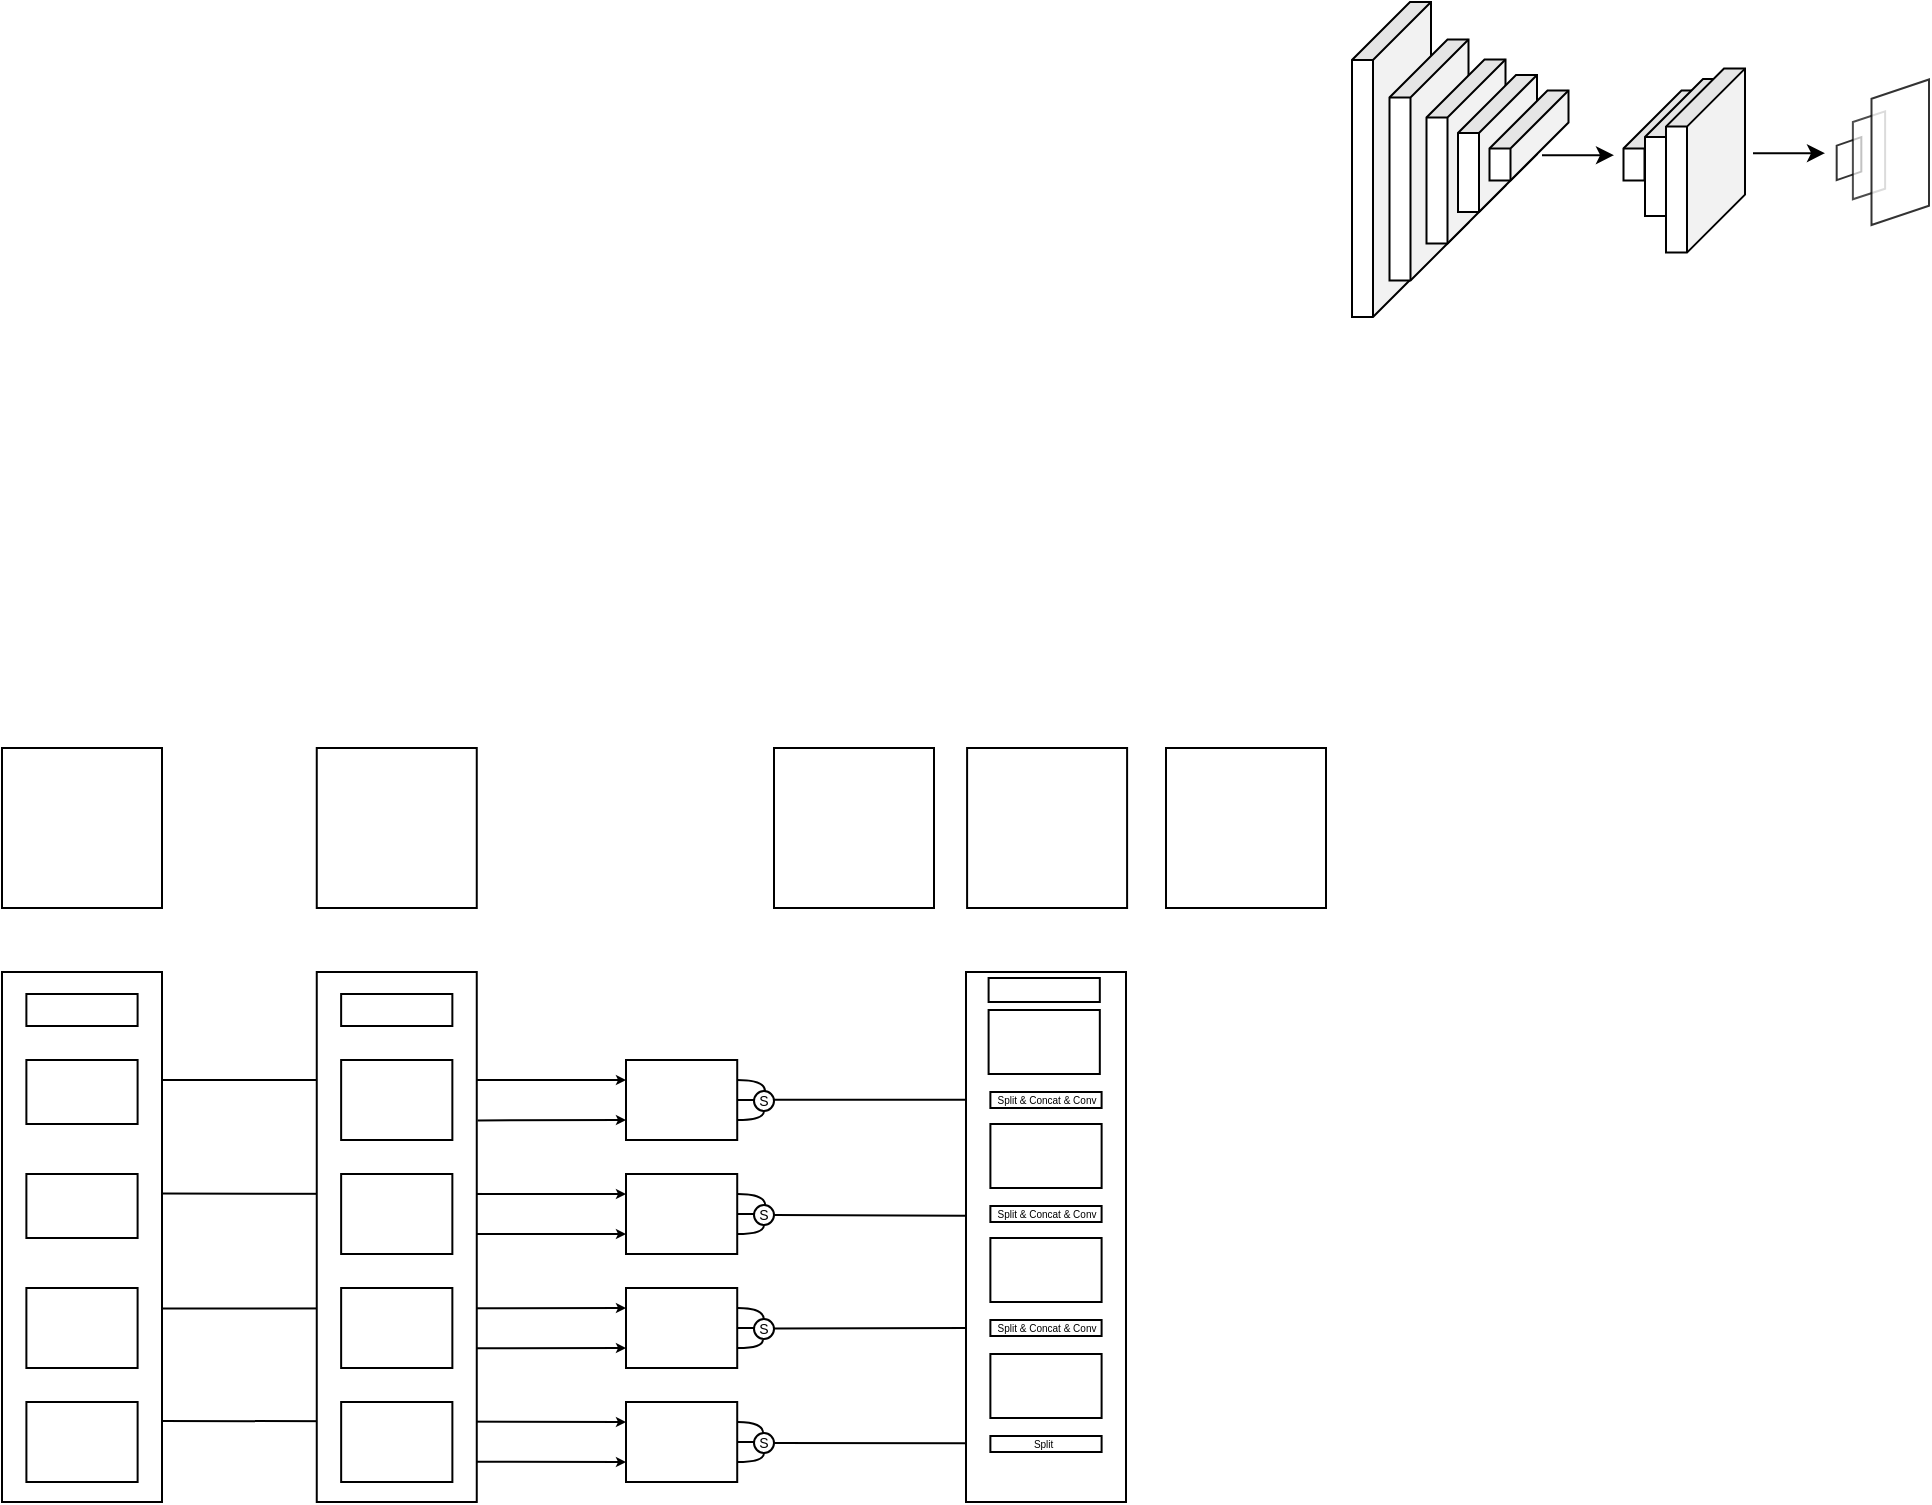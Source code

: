 <mxfile version="24.8.3">
  <diagram name="第 1 页" id="Jaq1JRCkrECC7zMK7oo5">
    <mxGraphModel dx="1916" dy="543" grid="1" gridSize="10" guides="1" tooltips="1" connect="1" arrows="1" fold="1" page="1" pageScale="1" pageWidth="827" pageHeight="1169" background="none" math="0" shadow="0">
      <root>
        <mxCell id="0" />
        <mxCell id="1" parent="0" />
        <mxCell id="ckDsBdBry1wg4cDhe6d8-78" value="" style="endArrow=classic;html=1;rounded=0;endSize=2;entryX=0;entryY=0.25;entryDx=0;entryDy=0;exitX=1.006;exitY=0.635;exitDx=0;exitDy=0;exitPerimeter=0;" edge="1" parent="1" source="ckDsBdBry1wg4cDhe6d8-23" target="ckDsBdBry1wg4cDhe6d8-30">
          <mxGeometry width="50" height="50" relative="1" as="geometry">
            <mxPoint x="-290" y="1568" as="sourcePoint" />
            <mxPoint x="30" y="1570" as="targetPoint" />
          </mxGeometry>
        </mxCell>
        <mxCell id="ckDsBdBry1wg4cDhe6d8-80" value="" style="endArrow=classic;html=1;rounded=0;endSize=2;entryX=0;entryY=0.25;entryDx=0;entryDy=0;exitX=1.004;exitY=0.847;exitDx=0;exitDy=0;exitPerimeter=0;" edge="1" parent="1" source="ckDsBdBry1wg4cDhe6d8-23" target="ckDsBdBry1wg4cDhe6d8-43">
          <mxGeometry width="50" height="50" relative="1" as="geometry">
            <mxPoint x="-290" y="1625" as="sourcePoint" />
            <mxPoint x="52.2" y="1634.86" as="targetPoint" />
          </mxGeometry>
        </mxCell>
        <mxCell id="ckDsBdBry1wg4cDhe6d8-77" value="" style="endArrow=classic;html=1;rounded=0;exitX=1;exitY=0.75;exitDx=0;exitDy=0;curved=0;strokeColor=default;strokeWidth=1;jumpStyle=none;endSize=2;entryX=0;entryY=0.75;entryDx=0;entryDy=0;" edge="1" parent="1" source="ckDsBdBry1wg4cDhe6d8-29" target="ckDsBdBry1wg4cDhe6d8-40">
          <mxGeometry width="50" height="50" relative="1" as="geometry">
            <mxPoint x="-134.62" y="1532.43" as="sourcePoint" />
            <mxPoint x="-25.62" y="1530" as="targetPoint" />
          </mxGeometry>
        </mxCell>
        <mxCell id="ckDsBdBry1wg4cDhe6d8-76" value="" style="endArrow=classic;html=1;rounded=0;endSize=2;entryX=0;entryY=0.25;entryDx=0;entryDy=0;exitX=0.999;exitY=0.418;exitDx=0;exitDy=0;exitPerimeter=0;" edge="1" parent="1" source="ckDsBdBry1wg4cDhe6d8-23" target="ckDsBdBry1wg4cDhe6d8-40">
          <mxGeometry width="50" height="50" relative="1" as="geometry">
            <mxPoint x="-290" y="1511" as="sourcePoint" />
            <mxPoint x="30" y="1510" as="targetPoint" />
          </mxGeometry>
        </mxCell>
        <mxCell id="ckDsBdBry1wg4cDhe6d8-48" value="" style="endArrow=classic;html=1;rounded=0;exitX=1;exitY=0.25;exitDx=0;exitDy=0;entryX=0;entryY=0.25;entryDx=0;entryDy=0;endSize=2;" edge="1" parent="1" target="ckDsBdBry1wg4cDhe6d8-39">
          <mxGeometry width="50" height="50" relative="1" as="geometry">
            <mxPoint x="-359.81" y="1454" as="sourcePoint" />
            <mxPoint x="-15.61" y="1454" as="targetPoint" />
          </mxGeometry>
        </mxCell>
        <mxCell id="ckDsBdBry1wg4cDhe6d8-1" value="" style="shape=cube;whiteSpace=wrap;html=1;boundedLbl=1;backgroundOutline=1;darkOpacity=0.05;darkOpacity2=0.1;size=29;rotation=90;" vertex="1" parent="1">
          <mxGeometry x="244" y="974" width="157.5" height="39.5" as="geometry" />
        </mxCell>
        <mxCell id="ckDsBdBry1wg4cDhe6d8-2" value="" style="shape=cube;whiteSpace=wrap;html=1;boundedLbl=1;backgroundOutline=1;darkOpacity=0.05;darkOpacity2=0.1;size=29;rotation=90;" vertex="1" parent="1">
          <mxGeometry x="281.25" y="974.25" width="120.5" height="39.5" as="geometry" />
        </mxCell>
        <mxCell id="ckDsBdBry1wg4cDhe6d8-3" value="" style="shape=cube;whiteSpace=wrap;html=1;boundedLbl=1;backgroundOutline=1;darkOpacity=0.05;darkOpacity2=0.1;size=29;rotation=90;" vertex="1" parent="1">
          <mxGeometry x="314" y="970" width="92" height="39.5" as="geometry" />
        </mxCell>
        <mxCell id="ckDsBdBry1wg4cDhe6d8-4" value="" style="shape=cube;whiteSpace=wrap;html=1;boundedLbl=1;backgroundOutline=1;darkOpacity=0.05;darkOpacity2=0.1;size=29;rotation=90;" vertex="1" parent="1">
          <mxGeometry x="341.5" y="966" width="68.5" height="39.5" as="geometry" />
        </mxCell>
        <mxCell id="ckDsBdBry1wg4cDhe6d8-5" value="" style="shape=cube;whiteSpace=wrap;html=1;boundedLbl=1;backgroundOutline=1;darkOpacity=0.05;darkOpacity2=0.1;size=29;rotation=90;" vertex="1" parent="1">
          <mxGeometry x="369" y="962" width="45" height="39.5" as="geometry" />
        </mxCell>
        <mxCell id="ckDsBdBry1wg4cDhe6d8-6" value="" style="shape=cube;whiteSpace=wrap;html=1;boundedLbl=1;backgroundOutline=1;darkOpacity=0.05;darkOpacity2=0.1;size=29;rotation=90;" vertex="1" parent="1">
          <mxGeometry x="436" y="962" width="45" height="39.5" as="geometry" />
        </mxCell>
        <mxCell id="ckDsBdBry1wg4cDhe6d8-7" value="" style="shape=cube;whiteSpace=wrap;html=1;boundedLbl=1;backgroundOutline=1;darkOpacity=0.05;darkOpacity2=0.1;size=29;rotation=90;" vertex="1" parent="1">
          <mxGeometry x="435" y="968" width="68.5" height="39.5" as="geometry" />
        </mxCell>
        <mxCell id="ckDsBdBry1wg4cDhe6d8-8" value="" style="shape=cube;whiteSpace=wrap;html=1;boundedLbl=1;backgroundOutline=1;darkOpacity=0.05;darkOpacity2=0.1;size=29;rotation=90;" vertex="1" parent="1">
          <mxGeometry x="446.5" y="967" width="68.5" height="37.5" as="geometry" />
        </mxCell>
        <mxCell id="ckDsBdBry1wg4cDhe6d8-9" value="" style="shape=cube;whiteSpace=wrap;html=1;boundedLbl=1;backgroundOutline=1;darkOpacity=0.05;darkOpacity2=0.1;size=29;rotation=90;" vertex="1" parent="1">
          <mxGeometry x="433.75" y="974.55" width="92" height="39.5" as="geometry" />
        </mxCell>
        <mxCell id="ckDsBdBry1wg4cDhe6d8-10" value="" style="endArrow=classic;html=1;rounded=0;" edge="1" parent="1">
          <mxGeometry width="50" height="50" relative="1" as="geometry">
            <mxPoint x="398" y="991.58" as="sourcePoint" />
            <mxPoint x="434" y="991.58" as="targetPoint" />
          </mxGeometry>
        </mxCell>
        <mxCell id="ckDsBdBry1wg4cDhe6d8-11" value="" style="endArrow=classic;html=1;rounded=0;" edge="1" parent="1">
          <mxGeometry width="50" height="50" relative="1" as="geometry">
            <mxPoint x="503.5" y="990.58" as="sourcePoint" />
            <mxPoint x="539.5" y="990.58" as="targetPoint" />
          </mxGeometry>
        </mxCell>
        <mxCell id="ckDsBdBry1wg4cDhe6d8-12" value="" style="shape=parallelogram;perimeter=parallelogramPerimeter;whiteSpace=wrap;html=1;fixedSize=1;rotation=90;flipH=1;size=4.25;opacity=80;" vertex="1" parent="1">
          <mxGeometry x="540.75" y="987.14" width="21.5" height="12.32" as="geometry" />
        </mxCell>
        <mxCell id="ckDsBdBry1wg4cDhe6d8-13" value="" style="shape=parallelogram;perimeter=parallelogramPerimeter;whiteSpace=wrap;html=1;fixedSize=1;rotation=90;flipH=1;size=5.317;textOpacity=10;opacity=70;" vertex="1" parent="1">
          <mxGeometry x="539.5" y="983.59" width="44" height="16.12" as="geometry" />
        </mxCell>
        <mxCell id="ckDsBdBry1wg4cDhe6d8-14" value="" style="shape=parallelogram;perimeter=parallelogramPerimeter;whiteSpace=wrap;html=1;fixedSize=1;rotation=90;flipH=1;size=9.625;textOpacity=0;opacity=80;" vertex="1" parent="1">
          <mxGeometry x="540.75" y="975.75" width="72.75" height="28.75" as="geometry" />
        </mxCell>
        <mxCell id="ckDsBdBry1wg4cDhe6d8-15" value="" style="whiteSpace=wrap;html=1;aspect=fixed;" vertex="1" parent="1">
          <mxGeometry x="-372" y="1288" width="80" height="80" as="geometry" />
        </mxCell>
        <mxCell id="ckDsBdBry1wg4cDhe6d8-16" value="" style="whiteSpace=wrap;html=1;aspect=fixed;" vertex="1" parent="1">
          <mxGeometry x="-214.62" y="1288" width="80" height="80" as="geometry" />
        </mxCell>
        <mxCell id="ckDsBdBry1wg4cDhe6d8-105" style="edgeStyle=orthogonalEdgeStyle;curved=1;rounded=0;orthogonalLoop=1;jettySize=auto;html=1;exitX=1;exitY=0.5;exitDx=0;exitDy=0;entryX=0;entryY=0.5;entryDx=0;entryDy=0;endArrow=none;endFill=0;" edge="1" parent="1" source="ckDsBdBry1wg4cDhe6d8-39" target="ckDsBdBry1wg4cDhe6d8-85">
          <mxGeometry relative="1" as="geometry" />
        </mxCell>
        <mxCell id="ckDsBdBry1wg4cDhe6d8-108" style="edgeStyle=orthogonalEdgeStyle;curved=1;rounded=0;orthogonalLoop=1;jettySize=auto;html=1;exitX=1;exitY=0.75;exitDx=0;exitDy=0;endArrow=none;endFill=0;entryX=0.5;entryY=1;entryDx=0;entryDy=0;" edge="1" parent="1" source="ckDsBdBry1wg4cDhe6d8-39" target="ckDsBdBry1wg4cDhe6d8-83">
          <mxGeometry relative="1" as="geometry">
            <mxPoint x="10" y="1480" as="targetPoint" />
          </mxGeometry>
        </mxCell>
        <mxCell id="ckDsBdBry1wg4cDhe6d8-39" value="" style="rounded=0;whiteSpace=wrap;html=1;" vertex="1" parent="1">
          <mxGeometry x="-60.0" y="1444" width="55.61" height="40" as="geometry" />
        </mxCell>
        <mxCell id="ckDsBdBry1wg4cDhe6d8-40" value="" style="rounded=0;whiteSpace=wrap;html=1;" vertex="1" parent="1">
          <mxGeometry x="-60.0" y="1501" width="55.61" height="40" as="geometry" />
        </mxCell>
        <mxCell id="ckDsBdBry1wg4cDhe6d8-26" value="" style="rounded=0;whiteSpace=wrap;html=1;" vertex="1" parent="1">
          <mxGeometry x="-214.62" y="1400" width="80" height="265" as="geometry" />
        </mxCell>
        <mxCell id="ckDsBdBry1wg4cDhe6d8-27" value="" style="rounded=0;whiteSpace=wrap;html=1;" vertex="1" parent="1">
          <mxGeometry x="-202.43" y="1411" width="55.61" height="16" as="geometry" />
        </mxCell>
        <mxCell id="ckDsBdBry1wg4cDhe6d8-28" value="" style="rounded=0;whiteSpace=wrap;html=1;" vertex="1" parent="1">
          <mxGeometry x="-202.43" y="1444" width="55.61" height="40" as="geometry" />
        </mxCell>
        <mxCell id="ckDsBdBry1wg4cDhe6d8-29" value="" style="rounded=0;whiteSpace=wrap;html=1;" vertex="1" parent="1">
          <mxGeometry x="-202.43" y="1501" width="55.61" height="40" as="geometry" />
        </mxCell>
        <mxCell id="ckDsBdBry1wg4cDhe6d8-30" value="" style="rounded=0;whiteSpace=wrap;html=1;" vertex="1" parent="1">
          <mxGeometry x="-60.0" y="1558" width="55.61" height="40" as="geometry" />
        </mxCell>
        <mxCell id="ckDsBdBry1wg4cDhe6d8-31" value="" style="rounded=0;whiteSpace=wrap;html=1;" vertex="1" parent="1">
          <mxGeometry x="-202.42" y="1615" width="55.61" height="40" as="geometry" />
        </mxCell>
        <mxCell id="ckDsBdBry1wg4cDhe6d8-42" value="" style="rounded=0;whiteSpace=wrap;html=1;" vertex="1" parent="1">
          <mxGeometry x="-202.43" y="1558" width="55.61" height="40" as="geometry" />
        </mxCell>
        <mxCell id="ckDsBdBry1wg4cDhe6d8-23" value="" style="rounded=0;whiteSpace=wrap;html=1;" vertex="1" parent="1">
          <mxGeometry x="-372" y="1400" width="80" height="265" as="geometry" />
        </mxCell>
        <mxCell id="ckDsBdBry1wg4cDhe6d8-17" value="" style="rounded=0;whiteSpace=wrap;html=1;" vertex="1" parent="1">
          <mxGeometry x="-359.81" y="1411" width="55.61" height="16" as="geometry" />
        </mxCell>
        <mxCell id="ckDsBdBry1wg4cDhe6d8-18" value="" style="rounded=0;whiteSpace=wrap;html=1;strokeColor=default;align=center;verticalAlign=middle;fontFamily=Helvetica;fontSize=12;fontColor=default;fillColor=default;" vertex="1" parent="1">
          <mxGeometry x="-359.81" y="1444" width="55.61" height="32" as="geometry" />
        </mxCell>
        <mxCell id="ckDsBdBry1wg4cDhe6d8-19" value="" style="rounded=0;whiteSpace=wrap;html=1;" vertex="1" parent="1">
          <mxGeometry x="-359.81" y="1501" width="55.61" height="32" as="geometry" />
        </mxCell>
        <mxCell id="ckDsBdBry1wg4cDhe6d8-20" value="" style="rounded=0;whiteSpace=wrap;html=1;" vertex="1" parent="1">
          <mxGeometry x="-359.81" y="1558" width="55.61" height="40" as="geometry" />
        </mxCell>
        <mxCell id="ckDsBdBry1wg4cDhe6d8-21" value="" style="rounded=0;whiteSpace=wrap;html=1;" vertex="1" parent="1">
          <mxGeometry x="-359.8" y="1615" width="55.61" height="40" as="geometry" />
        </mxCell>
        <mxCell id="ckDsBdBry1wg4cDhe6d8-43" value="" style="rounded=0;whiteSpace=wrap;html=1;" vertex="1" parent="1">
          <mxGeometry x="-60.0" y="1615" width="55.61" height="40" as="geometry" />
        </mxCell>
        <mxCell id="ckDsBdBry1wg4cDhe6d8-49" value="" style="endArrow=classic;html=1;rounded=0;entryX=0;entryY=0.75;entryDx=0;entryDy=0;exitX=1.005;exitY=0.28;exitDx=0;exitDy=0;exitPerimeter=0;curved=0;strokeColor=default;strokeWidth=1;jumpStyle=none;endSize=2;" edge="1" parent="1" source="ckDsBdBry1wg4cDhe6d8-26" target="ckDsBdBry1wg4cDhe6d8-39">
          <mxGeometry width="50" height="50" relative="1" as="geometry">
            <mxPoint x="-135.62" y="1474" as="sourcePoint" />
            <mxPoint x="-42.52" y="1510" as="targetPoint" />
          </mxGeometry>
        </mxCell>
        <mxCell id="ckDsBdBry1wg4cDhe6d8-79" value="" style="endArrow=classic;html=1;rounded=0;entryX=0;entryY=0.75;entryDx=0;entryDy=0;exitX=0.999;exitY=0.71;exitDx=0;exitDy=0;exitPerimeter=0;curved=0;strokeColor=default;strokeWidth=1;jumpStyle=none;endSize=2;" edge="1" parent="1" source="ckDsBdBry1wg4cDhe6d8-26" target="ckDsBdBry1wg4cDhe6d8-30">
          <mxGeometry width="50" height="50" relative="1" as="geometry">
            <mxPoint x="-134.62" y="1590" as="sourcePoint" />
            <mxPoint x="-15.62" y="1590" as="targetPoint" />
          </mxGeometry>
        </mxCell>
        <mxCell id="ckDsBdBry1wg4cDhe6d8-81" value="" style="endArrow=classic;html=1;rounded=0;endSize=2;entryX=0;entryY=0.75;entryDx=0;entryDy=0;exitX=1.001;exitY=0.924;exitDx=0;exitDy=0;exitPerimeter=0;" edge="1" parent="1" source="ckDsBdBry1wg4cDhe6d8-26" target="ckDsBdBry1wg4cDhe6d8-43">
          <mxGeometry width="50" height="50" relative="1" as="geometry">
            <mxPoint x="-125.62" y="1645" as="sourcePoint" />
            <mxPoint x="-43.62" y="1650" as="targetPoint" />
          </mxGeometry>
        </mxCell>
        <mxCell id="ckDsBdBry1wg4cDhe6d8-90" value="" style="group" vertex="1" connectable="0" parent="1">
          <mxGeometry x="4.0" y="1457" width="10" height="12.5" as="geometry" />
        </mxCell>
        <mxCell id="ckDsBdBry1wg4cDhe6d8-85" value="" style="ellipse;whiteSpace=wrap;html=1;aspect=fixed;" vertex="1" parent="ckDsBdBry1wg4cDhe6d8-90">
          <mxGeometry y="2.5" width="10" height="10" as="geometry" />
        </mxCell>
        <mxCell id="ckDsBdBry1wg4cDhe6d8-83" value="&lt;font style=&quot;font-size: 7px;&quot;&gt;S&lt;/font&gt;" style="text;html=1;align=center;verticalAlign=middle;whiteSpace=wrap;rounded=0;" vertex="1" parent="ckDsBdBry1wg4cDhe6d8-90">
          <mxGeometry x="1.88" width="6.25" height="12.5" as="geometry" />
        </mxCell>
        <mxCell id="ckDsBdBry1wg4cDhe6d8-130" style="edgeStyle=orthogonalEdgeStyle;curved=1;rounded=0;orthogonalLoop=1;jettySize=auto;html=1;exitX=1;exitY=0.25;exitDx=0;exitDy=0;endArrow=none;endFill=0;entryX=0.58;entryY=0.205;entryDx=0;entryDy=0;entryPerimeter=0;" edge="1" parent="1" source="ckDsBdBry1wg4cDhe6d8-39" target="ckDsBdBry1wg4cDhe6d8-83">
          <mxGeometry relative="1" as="geometry">
            <mxPoint x="20" y="1460" as="targetPoint" />
            <Array as="points">
              <mxPoint x="9" y="1454" />
            </Array>
          </mxGeometry>
        </mxCell>
        <mxCell id="ckDsBdBry1wg4cDhe6d8-117" style="edgeStyle=orthogonalEdgeStyle;curved=1;rounded=0;orthogonalLoop=1;jettySize=auto;html=1;exitX=1;exitY=0.5;exitDx=0;exitDy=0;entryX=0;entryY=0.5;entryDx=0;entryDy=0;endArrow=none;endFill=0;" edge="1" parent="1" target="ckDsBdBry1wg4cDhe6d8-120">
          <mxGeometry relative="1" as="geometry">
            <mxPoint x="-4" y="1521" as="sourcePoint" />
          </mxGeometry>
        </mxCell>
        <mxCell id="ckDsBdBry1wg4cDhe6d8-118" style="edgeStyle=orthogonalEdgeStyle;curved=1;rounded=0;orthogonalLoop=1;jettySize=auto;html=1;exitX=1;exitY=0.75;exitDx=0;exitDy=0;entryX=0.5;entryY=1;entryDx=0;entryDy=0;endArrow=none;endFill=0;" edge="1" parent="1" target="ckDsBdBry1wg4cDhe6d8-121">
          <mxGeometry relative="1" as="geometry">
            <mxPoint x="-4" y="1531" as="sourcePoint" />
          </mxGeometry>
        </mxCell>
        <mxCell id="ckDsBdBry1wg4cDhe6d8-119" value="" style="group" vertex="1" connectable="0" parent="1">
          <mxGeometry x="4.0" y="1514" width="10" height="12.5" as="geometry" />
        </mxCell>
        <mxCell id="ckDsBdBry1wg4cDhe6d8-120" value="" style="ellipse;whiteSpace=wrap;html=1;aspect=fixed;" vertex="1" parent="ckDsBdBry1wg4cDhe6d8-119">
          <mxGeometry y="2.5" width="10" height="10" as="geometry" />
        </mxCell>
        <mxCell id="ckDsBdBry1wg4cDhe6d8-121" value="&lt;font style=&quot;font-size: 7px;&quot;&gt;S&lt;/font&gt;" style="text;html=1;align=center;verticalAlign=middle;whiteSpace=wrap;rounded=0;" vertex="1" parent="ckDsBdBry1wg4cDhe6d8-119">
          <mxGeometry x="1.88" width="6.25" height="12.5" as="geometry" />
        </mxCell>
        <mxCell id="ckDsBdBry1wg4cDhe6d8-122" style="edgeStyle=orthogonalEdgeStyle;curved=1;rounded=0;orthogonalLoop=1;jettySize=auto;html=1;exitX=1;exitY=0.25;exitDx=0;exitDy=0;endArrow=none;endFill=0;entryX=0.598;entryY=0.222;entryDx=0;entryDy=0;entryPerimeter=0;" edge="1" parent="1" target="ckDsBdBry1wg4cDhe6d8-121">
          <mxGeometry relative="1" as="geometry">
            <mxPoint x="-4" y="1511" as="sourcePoint" />
            <mxPoint x="9" y="1517" as="targetPoint" />
            <Array as="points">
              <mxPoint x="10" y="1511" />
            </Array>
          </mxGeometry>
        </mxCell>
        <mxCell id="ckDsBdBry1wg4cDhe6d8-132" value="" style="group" vertex="1" connectable="0" parent="1">
          <mxGeometry x="-4" y="1568" width="18.0" height="20" as="geometry" />
        </mxCell>
        <mxCell id="ckDsBdBry1wg4cDhe6d8-124" style="edgeStyle=orthogonalEdgeStyle;curved=1;rounded=0;orthogonalLoop=1;jettySize=auto;html=1;exitX=1;exitY=0.5;exitDx=0;exitDy=0;entryX=0;entryY=0.5;entryDx=0;entryDy=0;endArrow=none;endFill=0;" edge="1" parent="ckDsBdBry1wg4cDhe6d8-132" target="ckDsBdBry1wg4cDhe6d8-127">
          <mxGeometry relative="1" as="geometry">
            <mxPoint y="10" as="sourcePoint" />
          </mxGeometry>
        </mxCell>
        <mxCell id="ckDsBdBry1wg4cDhe6d8-125" style="edgeStyle=orthogonalEdgeStyle;curved=1;rounded=0;orthogonalLoop=1;jettySize=auto;html=1;exitX=1;exitY=0.75;exitDx=0;exitDy=0;entryX=0.413;entryY=1.029;entryDx=0;entryDy=0;endArrow=none;endFill=0;entryPerimeter=0;" edge="1" parent="ckDsBdBry1wg4cDhe6d8-132" target="ckDsBdBry1wg4cDhe6d8-128">
          <mxGeometry relative="1" as="geometry">
            <mxPoint y="20" as="sourcePoint" />
          </mxGeometry>
        </mxCell>
        <mxCell id="ckDsBdBry1wg4cDhe6d8-126" value="" style="group" vertex="1" connectable="0" parent="ckDsBdBry1wg4cDhe6d8-132">
          <mxGeometry x="8.0" y="3" width="10" height="12.5" as="geometry" />
        </mxCell>
        <mxCell id="ckDsBdBry1wg4cDhe6d8-127" value="" style="ellipse;whiteSpace=wrap;html=1;aspect=fixed;" vertex="1" parent="ckDsBdBry1wg4cDhe6d8-126">
          <mxGeometry y="2.5" width="10" height="10" as="geometry" />
        </mxCell>
        <mxCell id="ckDsBdBry1wg4cDhe6d8-128" value="&lt;font style=&quot;font-size: 7px;&quot;&gt;S&lt;/font&gt;" style="text;html=1;align=center;verticalAlign=middle;whiteSpace=wrap;rounded=0;" vertex="1" parent="ckDsBdBry1wg4cDhe6d8-126">
          <mxGeometry x="1.88" width="6.25" height="12.5" as="geometry" />
        </mxCell>
        <mxCell id="ckDsBdBry1wg4cDhe6d8-129" style="edgeStyle=orthogonalEdgeStyle;curved=1;rounded=0;orthogonalLoop=1;jettySize=auto;html=1;exitX=1;exitY=0.25;exitDx=0;exitDy=0;endArrow=none;endFill=0;" edge="1" parent="ckDsBdBry1wg4cDhe6d8-132">
          <mxGeometry relative="1" as="geometry">
            <mxPoint as="sourcePoint" />
            <mxPoint x="13" y="6" as="targetPoint" />
          </mxGeometry>
        </mxCell>
        <mxCell id="ckDsBdBry1wg4cDhe6d8-133" style="edgeStyle=orthogonalEdgeStyle;curved=1;rounded=0;orthogonalLoop=1;jettySize=auto;html=1;exitX=1;exitY=0.5;exitDx=0;exitDy=0;entryX=0;entryY=0.5;entryDx=0;entryDy=0;endArrow=none;endFill=0;" edge="1" parent="1" target="ckDsBdBry1wg4cDhe6d8-136">
          <mxGeometry relative="1" as="geometry">
            <mxPoint x="-4" y="1635" as="sourcePoint" />
          </mxGeometry>
        </mxCell>
        <mxCell id="ckDsBdBry1wg4cDhe6d8-134" style="edgeStyle=orthogonalEdgeStyle;curved=1;rounded=0;orthogonalLoop=1;jettySize=auto;html=1;exitX=1;exitY=0.75;exitDx=0;exitDy=0;entryX=0.5;entryY=1;entryDx=0;entryDy=0;endArrow=none;endFill=0;" edge="1" parent="1" target="ckDsBdBry1wg4cDhe6d8-137">
          <mxGeometry relative="1" as="geometry">
            <mxPoint x="-4" y="1645" as="sourcePoint" />
          </mxGeometry>
        </mxCell>
        <mxCell id="ckDsBdBry1wg4cDhe6d8-135" value="" style="group" vertex="1" connectable="0" parent="1">
          <mxGeometry x="4.0" y="1628" width="10" height="12.5" as="geometry" />
        </mxCell>
        <mxCell id="ckDsBdBry1wg4cDhe6d8-136" value="" style="ellipse;whiteSpace=wrap;html=1;aspect=fixed;" vertex="1" parent="ckDsBdBry1wg4cDhe6d8-135">
          <mxGeometry y="2.5" width="10" height="10" as="geometry" />
        </mxCell>
        <mxCell id="ckDsBdBry1wg4cDhe6d8-137" value="&lt;font style=&quot;font-size: 7px;&quot;&gt;S&lt;/font&gt;" style="text;html=1;align=center;verticalAlign=middle;whiteSpace=wrap;rounded=0;" vertex="1" parent="ckDsBdBry1wg4cDhe6d8-135">
          <mxGeometry x="1.88" width="6.25" height="12.5" as="geometry" />
        </mxCell>
        <mxCell id="ckDsBdBry1wg4cDhe6d8-138" style="edgeStyle=orthogonalEdgeStyle;curved=1;rounded=0;orthogonalLoop=1;jettySize=auto;html=1;exitX=1;exitY=0.25;exitDx=0;exitDy=0;entryX=0.446;entryY=0.24;entryDx=0;entryDy=0;entryPerimeter=0;endArrow=none;endFill=0;" edge="1" parent="1" target="ckDsBdBry1wg4cDhe6d8-137">
          <mxGeometry relative="1" as="geometry">
            <mxPoint x="-4" y="1625" as="sourcePoint" />
          </mxGeometry>
        </mxCell>
        <mxCell id="ckDsBdBry1wg4cDhe6d8-140" value="" style="rounded=0;whiteSpace=wrap;html=1;" vertex="1" parent="1">
          <mxGeometry x="110" y="1400" width="80" height="265" as="geometry" />
        </mxCell>
        <mxCell id="ckDsBdBry1wg4cDhe6d8-144" value="" style="rounded=0;whiteSpace=wrap;html=1;verticalAlign=bottom;" vertex="1" parent="1">
          <mxGeometry x="122.19" y="1632" width="55.61" height="8" as="geometry" />
        </mxCell>
        <mxCell id="ckDsBdBry1wg4cDhe6d8-145" value="" style="rounded=0;whiteSpace=wrap;html=1;" vertex="1" parent="1">
          <mxGeometry x="122.19" y="1591" width="55.61" height="32" as="geometry" />
        </mxCell>
        <mxCell id="ckDsBdBry1wg4cDhe6d8-149" style="edgeStyle=none;rounded=0;orthogonalLoop=1;jettySize=auto;html=1;exitX=1;exitY=0.5;exitDx=0;exitDy=0;entryX=0.002;entryY=0.889;entryDx=0;entryDy=0;endArrow=none;endFill=0;entryPerimeter=0;" edge="1" parent="1" source="ckDsBdBry1wg4cDhe6d8-136" target="ckDsBdBry1wg4cDhe6d8-140">
          <mxGeometry relative="1" as="geometry" />
        </mxCell>
        <mxCell id="ckDsBdBry1wg4cDhe6d8-151" value="" style="rounded=0;whiteSpace=wrap;html=1;verticalAlign=bottom;" vertex="1" parent="1">
          <mxGeometry x="122.19" y="1574" width="55.61" height="8" as="geometry" />
        </mxCell>
        <mxCell id="ckDsBdBry1wg4cDhe6d8-152" style="edgeStyle=none;rounded=0;orthogonalLoop=1;jettySize=auto;html=1;exitX=1;exitY=0.5;exitDx=0;exitDy=0;endArrow=none;endFill=0;" edge="1" parent="1">
          <mxGeometry relative="1" as="geometry">
            <mxPoint x="14" y="1578.25" as="sourcePoint" />
            <mxPoint x="110" y="1578" as="targetPoint" />
          </mxGeometry>
        </mxCell>
        <mxCell id="ckDsBdBry1wg4cDhe6d8-153" value="" style="rounded=0;whiteSpace=wrap;html=1;verticalAlign=bottom;" vertex="1" parent="1">
          <mxGeometry x="122.19" y="1517" width="55.61" height="8" as="geometry" />
        </mxCell>
        <mxCell id="ckDsBdBry1wg4cDhe6d8-154" value="" style="rounded=0;html=1;verticalAlign=bottom;imageAspect=0;whiteSpace=wrap;" vertex="1" parent="1">
          <mxGeometry x="122.19" y="1460" width="55.61" height="8" as="geometry" />
        </mxCell>
        <mxCell id="ckDsBdBry1wg4cDhe6d8-155" style="edgeStyle=none;rounded=0;orthogonalLoop=1;jettySize=auto;html=1;entryX=0.003;entryY=0.46;entryDx=0;entryDy=0;entryPerimeter=0;endArrow=none;endFill=0;" edge="1" parent="1" source="ckDsBdBry1wg4cDhe6d8-120" target="ckDsBdBry1wg4cDhe6d8-140">
          <mxGeometry relative="1" as="geometry" />
        </mxCell>
        <mxCell id="ckDsBdBry1wg4cDhe6d8-159" style="edgeStyle=none;rounded=0;orthogonalLoop=1;jettySize=auto;html=1;entryX=0.003;entryY=0.46;entryDx=0;entryDy=0;entryPerimeter=0;endArrow=none;endFill=0;" edge="1" parent="1">
          <mxGeometry relative="1" as="geometry">
            <mxPoint x="14" y="1463.86" as="sourcePoint" />
            <mxPoint x="110" y="1463.86" as="targetPoint" />
          </mxGeometry>
        </mxCell>
        <mxCell id="ckDsBdBry1wg4cDhe6d8-160" value="" style="rounded=0;whiteSpace=wrap;html=1;" vertex="1" parent="1">
          <mxGeometry x="122.19" y="1533" width="55.61" height="32" as="geometry" />
        </mxCell>
        <mxCell id="ckDsBdBry1wg4cDhe6d8-161" value="" style="rounded=0;whiteSpace=wrap;html=1;" vertex="1" parent="1">
          <mxGeometry x="122.2" y="1476" width="55.61" height="32" as="geometry" />
        </mxCell>
        <mxCell id="ckDsBdBry1wg4cDhe6d8-164" value="&lt;div&gt;&lt;div style=&quot;font-size: 5px;&quot;&gt;&lt;span style=&quot;background-color: initial;&quot;&gt;Split &amp;amp; Concat &amp;amp; Conv&lt;/span&gt;&lt;/div&gt;&lt;/div&gt;" style="text;strokeColor=none;align=center;fillColor=none;html=1;verticalAlign=middle;whiteSpace=wrap;rounded=0;" vertex="1" parent="1">
          <mxGeometry x="122.3" y="1572" width="56.5" height="10" as="geometry" />
        </mxCell>
        <mxCell id="ckDsBdBry1wg4cDhe6d8-165" value="&lt;div&gt;&lt;div style=&quot;font-size: 5px;&quot;&gt;&lt;span style=&quot;background-color: initial;&quot;&gt;Split &amp;amp; Concat &amp;amp; Conv&lt;/span&gt;&lt;/div&gt;&lt;/div&gt;" style="text;strokeColor=none;align=center;fillColor=none;html=1;verticalAlign=middle;whiteSpace=wrap;rounded=0;" vertex="1" parent="1">
          <mxGeometry x="122.3" y="1515.25" width="56.5" height="10" as="geometry" />
        </mxCell>
        <mxCell id="ckDsBdBry1wg4cDhe6d8-167" value="&lt;div&gt;&lt;div style=&quot;font-size: 5px;&quot;&gt;&lt;span style=&quot;background-color: initial;&quot;&gt;Split &amp;amp; Concat &amp;amp; Conv&lt;/span&gt;&lt;/div&gt;&lt;/div&gt;" style="text;strokeColor=none;align=center;fillColor=none;html=1;verticalAlign=middle;whiteSpace=wrap;rounded=0;" vertex="1" parent="1">
          <mxGeometry x="122.3" y="1458" width="56.5" height="10" as="geometry" />
        </mxCell>
        <mxCell id="ckDsBdBry1wg4cDhe6d8-168" value="&lt;div&gt;&lt;div style=&quot;font-size: 5px;&quot;&gt;&lt;span style=&quot;background-color: initial;&quot;&gt;Split&amp;nbsp;&lt;/span&gt;&lt;/div&gt;&lt;/div&gt;" style="text;strokeColor=none;align=center;fillColor=none;html=1;verticalAlign=middle;whiteSpace=wrap;rounded=0;" vertex="1" parent="1">
          <mxGeometry x="121.3" y="1630" width="56.5" height="10" as="geometry" />
        </mxCell>
        <mxCell id="ckDsBdBry1wg4cDhe6d8-172" value="" style="rounded=0;whiteSpace=wrap;html=1;" vertex="1" parent="1">
          <mxGeometry x="121.3" y="1419" width="55.61" height="32" as="geometry" />
        </mxCell>
        <mxCell id="ckDsBdBry1wg4cDhe6d8-174" value="" style="rounded=0;whiteSpace=wrap;html=1;" vertex="1" parent="1">
          <mxGeometry x="121.3" y="1403" width="55.61" height="12" as="geometry" />
        </mxCell>
        <mxCell id="ckDsBdBry1wg4cDhe6d8-175" value="" style="whiteSpace=wrap;html=1;aspect=fixed;" vertex="1" parent="1">
          <mxGeometry x="14" y="1288" width="80" height="80" as="geometry" />
        </mxCell>
        <mxCell id="ckDsBdBry1wg4cDhe6d8-176" value="" style="whiteSpace=wrap;html=1;aspect=fixed;" vertex="1" parent="1">
          <mxGeometry x="110.55" y="1288" width="80" height="80" as="geometry" />
        </mxCell>
        <mxCell id="ckDsBdBry1wg4cDhe6d8-177" value="" style="whiteSpace=wrap;html=1;aspect=fixed;" vertex="1" parent="1">
          <mxGeometry x="210" y="1288" width="80" height="80" as="geometry" />
        </mxCell>
      </root>
    </mxGraphModel>
  </diagram>
</mxfile>
